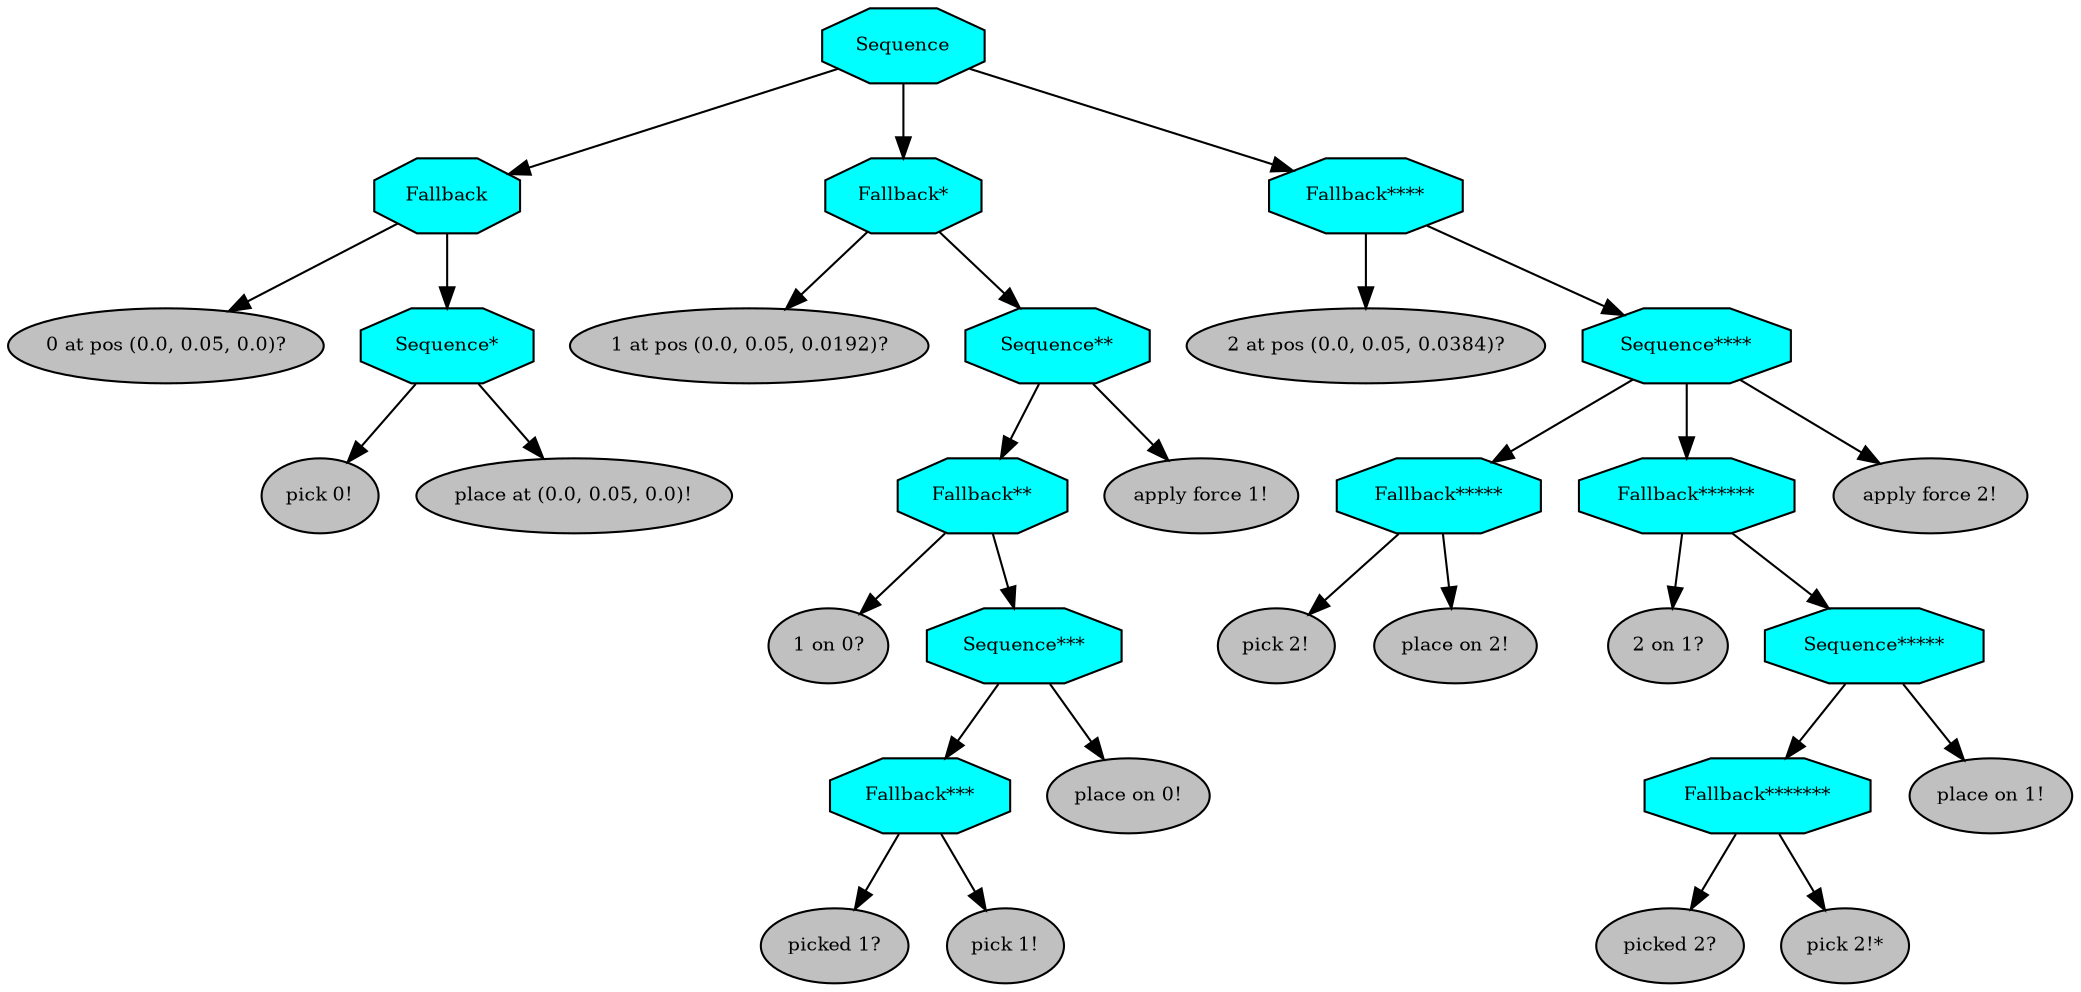digraph pastafarianism {
ordering=out;
graph [fontname="times-roman"];
node [fontname="times-roman"];
edge [fontname="times-roman"];
Sequence [fillcolor=cyan, fontcolor=black, fontsize=9, label=Sequence, shape=octagon, style=filled];
Fallback [fillcolor=cyan, fontcolor=black, fontsize=9, label=Fallback, shape=octagon, style=filled];
Sequence -> Fallback;
"0 at pos (0.0, 0.05, 0.0)?" [fillcolor=gray, fontcolor=black, fontsize=9, label="0 at pos (0.0, 0.05, 0.0)?", shape=ellipse, style=filled];
Fallback -> "0 at pos (0.0, 0.05, 0.0)?";
"Sequence*" [fillcolor=cyan, fontcolor=black, fontsize=9, label="Sequence*", shape=octagon, style=filled];
Fallback -> "Sequence*";
"pick 0!" [fillcolor=gray, fontcolor=black, fontsize=9, label="pick 0!", shape=ellipse, style=filled];
"Sequence*" -> "pick 0!";
"place at (0.0, 0.05, 0.0)!" [fillcolor=gray, fontcolor=black, fontsize=9, label="place at (0.0, 0.05, 0.0)!", shape=ellipse, style=filled];
"Sequence*" -> "place at (0.0, 0.05, 0.0)!";
"Fallback*" [fillcolor=cyan, fontcolor=black, fontsize=9, label="Fallback*", shape=octagon, style=filled];
Sequence -> "Fallback*";
"1 at pos (0.0, 0.05, 0.0192)?" [fillcolor=gray, fontcolor=black, fontsize=9, label="1 at pos (0.0, 0.05, 0.0192)?", shape=ellipse, style=filled];
"Fallback*" -> "1 at pos (0.0, 0.05, 0.0192)?";
"Sequence**" [fillcolor=cyan, fontcolor=black, fontsize=9, label="Sequence**", shape=octagon, style=filled];
"Fallback*" -> "Sequence**";
"Fallback**" [fillcolor=cyan, fontcolor=black, fontsize=9, label="Fallback**", shape=octagon, style=filled];
"Sequence**" -> "Fallback**";
"1 on 0?" [fillcolor=gray, fontcolor=black, fontsize=9, label="1 on 0?", shape=ellipse, style=filled];
"Fallback**" -> "1 on 0?";
"Sequence***" [fillcolor=cyan, fontcolor=black, fontsize=9, label="Sequence***", shape=octagon, style=filled];
"Fallback**" -> "Sequence***";
"Fallback***" [fillcolor=cyan, fontcolor=black, fontsize=9, label="Fallback***", shape=octagon, style=filled];
"Sequence***" -> "Fallback***";
"picked 1?" [fillcolor=gray, fontcolor=black, fontsize=9, label="picked 1?", shape=ellipse, style=filled];
"Fallback***" -> "picked 1?";
"pick 1!" [fillcolor=gray, fontcolor=black, fontsize=9, label="pick 1!", shape=ellipse, style=filled];
"Fallback***" -> "pick 1!";
"place on 0!" [fillcolor=gray, fontcolor=black, fontsize=9, label="place on 0!", shape=ellipse, style=filled];
"Sequence***" -> "place on 0!";
"apply force 1!" [fillcolor=gray, fontcolor=black, fontsize=9, label="apply force 1!", shape=ellipse, style=filled];
"Sequence**" -> "apply force 1!";
"Fallback****" [fillcolor=cyan, fontcolor=black, fontsize=9, label="Fallback****", shape=octagon, style=filled];
Sequence -> "Fallback****";
"2 at pos (0.0, 0.05, 0.0384)?" [fillcolor=gray, fontcolor=black, fontsize=9, label="2 at pos (0.0, 0.05, 0.0384)?", shape=ellipse, style=filled];
"Fallback****" -> "2 at pos (0.0, 0.05, 0.0384)?";
"Sequence****" [fillcolor=cyan, fontcolor=black, fontsize=9, label="Sequence****", shape=octagon, style=filled];
"Fallback****" -> "Sequence****";
"Fallback*****" [fillcolor=cyan, fontcolor=black, fontsize=9, label="Fallback*****", shape=octagon, style=filled];
"Sequence****" -> "Fallback*****";
"pick 2!" [fillcolor=gray, fontcolor=black, fontsize=9, label="pick 2!", shape=ellipse, style=filled];
"Fallback*****" -> "pick 2!";
"place on 2!" [fillcolor=gray, fontcolor=black, fontsize=9, label="place on 2!", shape=ellipse, style=filled];
"Fallback*****" -> "place on 2!";
"Fallback******" [fillcolor=cyan, fontcolor=black, fontsize=9, label="Fallback******", shape=octagon, style=filled];
"Sequence****" -> "Fallback******";
"2 on 1?" [fillcolor=gray, fontcolor=black, fontsize=9, label="2 on 1?", shape=ellipse, style=filled];
"Fallback******" -> "2 on 1?";
"Sequence*****" [fillcolor=cyan, fontcolor=black, fontsize=9, label="Sequence*****", shape=octagon, style=filled];
"Fallback******" -> "Sequence*****";
"Fallback*******" [fillcolor=cyan, fontcolor=black, fontsize=9, label="Fallback*******", shape=octagon, style=filled];
"Sequence*****" -> "Fallback*******";
"picked 2?" [fillcolor=gray, fontcolor=black, fontsize=9, label="picked 2?", shape=ellipse, style=filled];
"Fallback*******" -> "picked 2?";
"pick 2!*" [fillcolor=gray, fontcolor=black, fontsize=9, label="pick 2!*", shape=ellipse, style=filled];
"Fallback*******" -> "pick 2!*";
"place on 1!" [fillcolor=gray, fontcolor=black, fontsize=9, label="place on 1!", shape=ellipse, style=filled];
"Sequence*****" -> "place on 1!";
"apply force 2!" [fillcolor=gray, fontcolor=black, fontsize=9, label="apply force 2!", shape=ellipse, style=filled];
"Sequence****" -> "apply force 2!";
}
